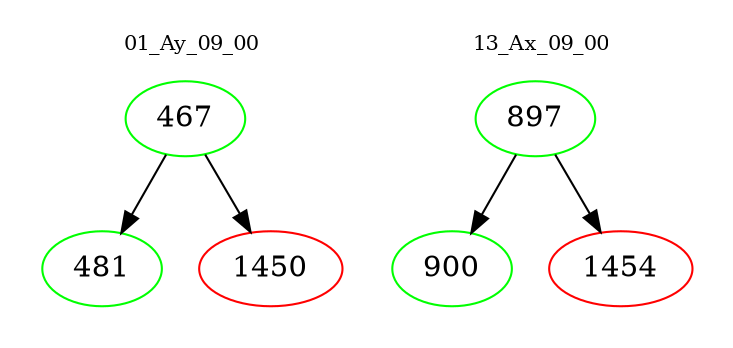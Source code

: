 digraph{
subgraph cluster_0 {
color = white
label = "01_Ay_09_00";
fontsize=10;
T0_467 [label="467", color="green"]
T0_467 -> T0_481 [color="black"]
T0_481 [label="481", color="green"]
T0_467 -> T0_1450 [color="black"]
T0_1450 [label="1450", color="red"]
}
subgraph cluster_1 {
color = white
label = "13_Ax_09_00";
fontsize=10;
T1_897 [label="897", color="green"]
T1_897 -> T1_900 [color="black"]
T1_900 [label="900", color="green"]
T1_897 -> T1_1454 [color="black"]
T1_1454 [label="1454", color="red"]
}
}

